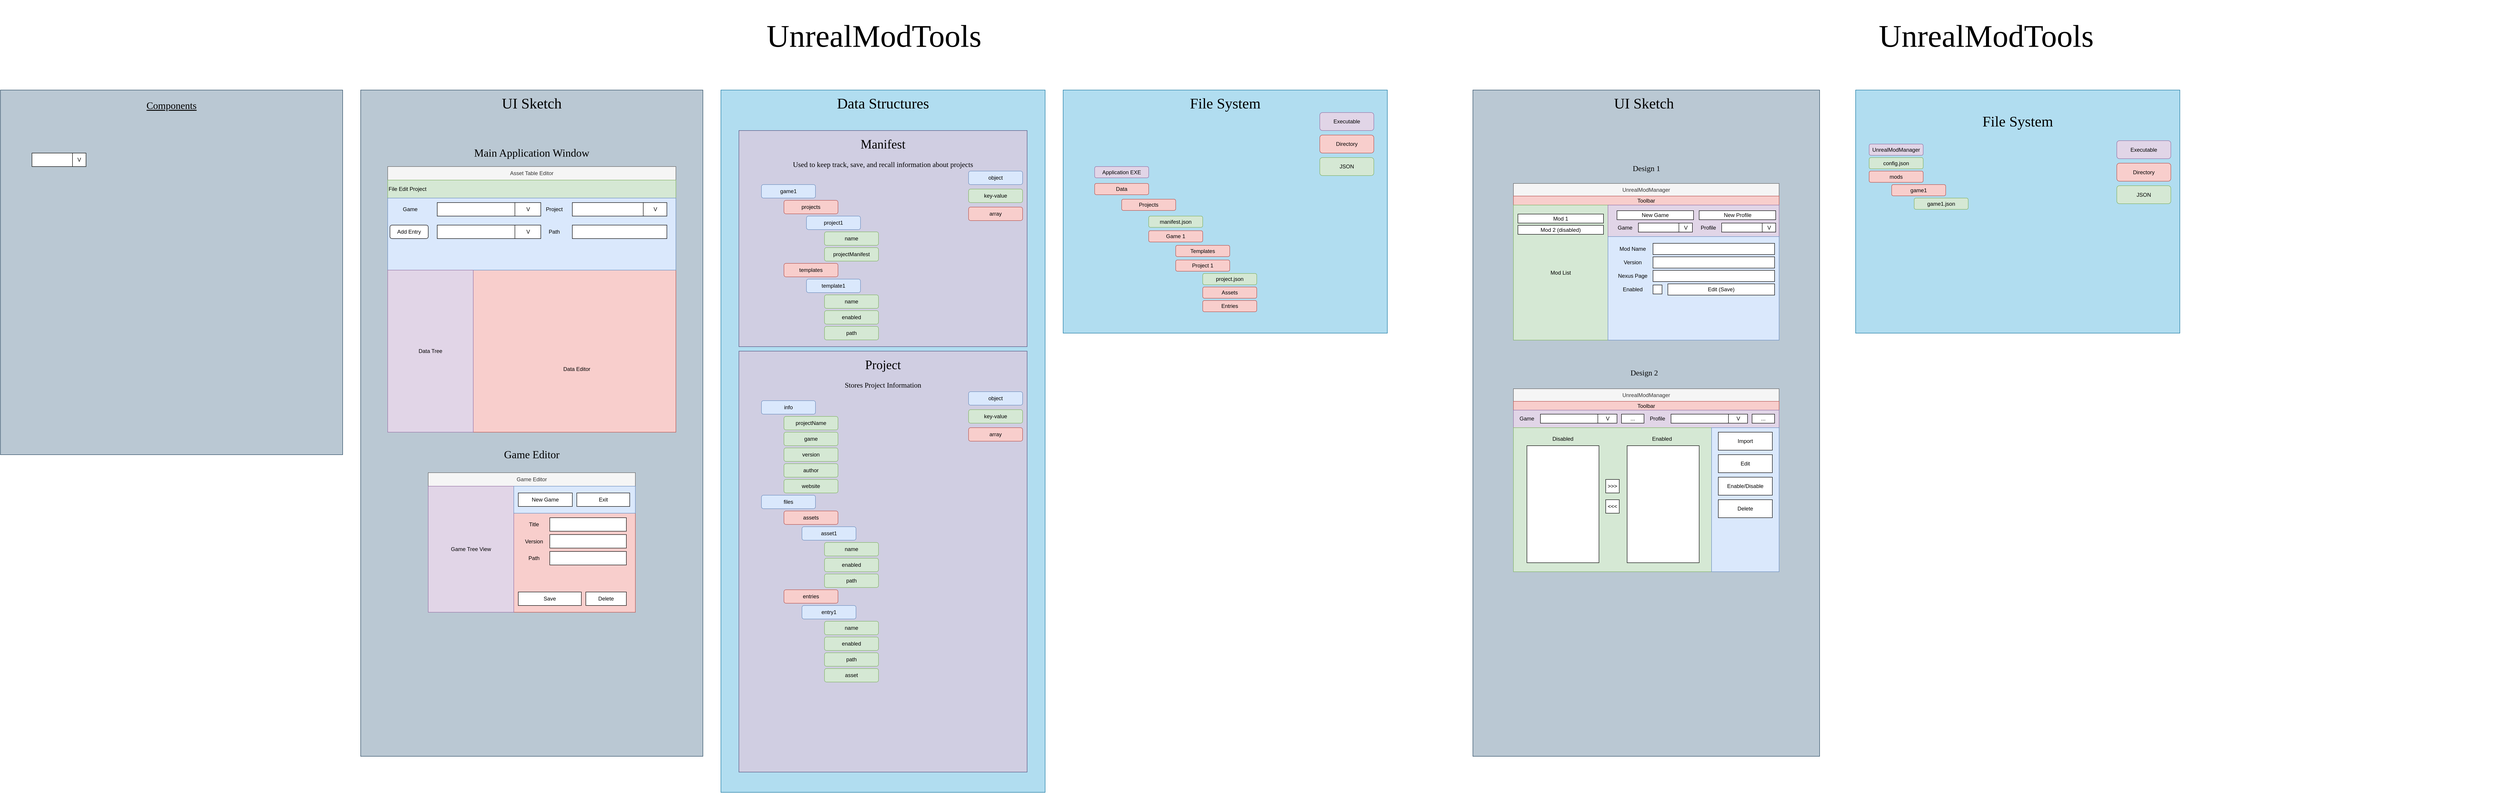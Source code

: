 <mxfile version="28.0.4">
  <diagram name="Page-1" id="VzTkRJVZqyoS9abhufmP">
    <mxGraphModel dx="2528" dy="1984" grid="1" gridSize="10" guides="1" tooltips="1" connect="1" arrows="1" fold="1" page="1" pageScale="1" pageWidth="850" pageHeight="1100" math="0" shadow="0">
      <root>
        <mxCell id="0" />
        <mxCell id="1" parent="0" />
        <mxCell id="ZPDHwGb2gUlAKi-0C_dS-61" value="" style="rounded=0;whiteSpace=wrap;html=1;fillColor=#bac8d3;strokeColor=#23445d;" parent="1" vertex="1">
          <mxGeometry x="-720" y="-40" width="760" height="810" as="geometry" />
        </mxCell>
        <mxCell id="LlEfA--5SufR63MY19yz-38" value="" style="rounded=0;whiteSpace=wrap;html=1;fillColor=#b1ddf0;strokeColor=#10739e;" parent="1" vertex="1">
          <mxGeometry x="880" y="-40" width="720" height="1560" as="geometry" />
        </mxCell>
        <mxCell id="LlEfA--5SufR63MY19yz-39" value="" style="rounded=0;whiteSpace=wrap;html=1;fillColor=#bac8d3;strokeColor=#23445d;" parent="1" vertex="1">
          <mxGeometry x="80" y="-40" width="760" height="1480" as="geometry" />
        </mxCell>
        <mxCell id="LlEfA--5SufR63MY19yz-2" value="" style="rounded=0;whiteSpace=wrap;html=1;fillColor=#f8cecc;strokeColor=#b85450;" parent="1" vertex="1">
          <mxGeometry x="140" y="160" width="640" height="560" as="geometry" />
        </mxCell>
        <mxCell id="LlEfA--5SufR63MY19yz-3" value="Asset Table Editor" style="rounded=0;whiteSpace=wrap;html=1;fillColor=#f5f5f5;fontColor=#333333;strokeColor=#666666;" parent="1" vertex="1">
          <mxGeometry x="140" y="130" width="640" height="30" as="geometry" />
        </mxCell>
        <mxCell id="LlEfA--5SufR63MY19yz-4" value="File Edit Project" style="rounded=0;whiteSpace=wrap;html=1;align=left;fillColor=#d5e8d4;strokeColor=#82b366;" parent="1" vertex="1">
          <mxGeometry x="140" y="160" width="640" height="40" as="geometry" />
        </mxCell>
        <mxCell id="LlEfA--5SufR63MY19yz-5" value="" style="rounded=0;whiteSpace=wrap;html=1;fillColor=#dae8fc;strokeColor=#6c8ebf;" parent="1" vertex="1">
          <mxGeometry x="140" y="200" width="640" height="160" as="geometry" />
        </mxCell>
        <mxCell id="LlEfA--5SufR63MY19yz-7" value="" style="rounded=0;whiteSpace=wrap;html=1;fillColor=#e1d5e7;strokeColor=#9673a6;" parent="1" vertex="1">
          <mxGeometry x="140" y="360" width="190" height="360" as="geometry" />
        </mxCell>
        <mxCell id="LlEfA--5SufR63MY19yz-8" value="Data Editor" style="text;html=1;align=center;verticalAlign=middle;whiteSpace=wrap;rounded=0;" parent="1" vertex="1">
          <mxGeometry x="500" y="565" width="120" height="30" as="geometry" />
        </mxCell>
        <mxCell id="LlEfA--5SufR63MY19yz-9" value="&lt;div&gt;Data Tree&lt;/div&gt;" style="text;html=1;align=center;verticalAlign=middle;whiteSpace=wrap;rounded=0;" parent="1" vertex="1">
          <mxGeometry x="175" y="525" width="120" height="30" as="geometry" />
        </mxCell>
        <mxCell id="LlEfA--5SufR63MY19yz-11" value="Game" style="text;html=1;align=center;verticalAlign=middle;whiteSpace=wrap;rounded=0;" parent="1" vertex="1">
          <mxGeometry x="140" y="210" width="100" height="30" as="geometry" />
        </mxCell>
        <mxCell id="LlEfA--5SufR63MY19yz-16" value="" style="group" parent="1" vertex="1" connectable="0">
          <mxGeometry x="250" y="210" width="230" height="30" as="geometry" />
        </mxCell>
        <mxCell id="LlEfA--5SufR63MY19yz-14" value="" style="rounded=0;whiteSpace=wrap;html=1;" parent="LlEfA--5SufR63MY19yz-16" vertex="1">
          <mxGeometry width="230" height="30" as="geometry" />
        </mxCell>
        <mxCell id="LlEfA--5SufR63MY19yz-15" value="V" style="rounded=0;whiteSpace=wrap;html=1;" parent="LlEfA--5SufR63MY19yz-16" vertex="1">
          <mxGeometry x="172.5" width="57.5" height="30" as="geometry" />
        </mxCell>
        <mxCell id="LlEfA--5SufR63MY19yz-17" value="" style="group" parent="1" vertex="1" connectable="0">
          <mxGeometry x="-650" y="100" width="120" height="30" as="geometry" />
        </mxCell>
        <mxCell id="LlEfA--5SufR63MY19yz-12" value="" style="rounded=0;whiteSpace=wrap;html=1;" parent="LlEfA--5SufR63MY19yz-17" vertex="1">
          <mxGeometry width="120" height="30" as="geometry" />
        </mxCell>
        <mxCell id="LlEfA--5SufR63MY19yz-13" value="V" style="rounded=0;whiteSpace=wrap;html=1;" parent="LlEfA--5SufR63MY19yz-17" vertex="1">
          <mxGeometry x="90" width="30" height="30" as="geometry" />
        </mxCell>
        <mxCell id="LlEfA--5SufR63MY19yz-19" value="Add Entry" style="rounded=1;whiteSpace=wrap;html=1;" parent="1" vertex="1">
          <mxGeometry x="145" y="260" width="85" height="30" as="geometry" />
        </mxCell>
        <mxCell id="LlEfA--5SufR63MY19yz-25" value="Project" style="text;html=1;align=center;verticalAlign=middle;whiteSpace=wrap;rounded=0;" parent="1" vertex="1">
          <mxGeometry x="460" y="210" width="100" height="30" as="geometry" />
        </mxCell>
        <mxCell id="LlEfA--5SufR63MY19yz-26" value="" style="group" parent="1" vertex="1" connectable="0">
          <mxGeometry x="550" y="210" width="210" height="30" as="geometry" />
        </mxCell>
        <mxCell id="LlEfA--5SufR63MY19yz-27" value="" style="rounded=0;whiteSpace=wrap;html=1;" parent="LlEfA--5SufR63MY19yz-26" vertex="1">
          <mxGeometry width="210" height="30" as="geometry" />
        </mxCell>
        <mxCell id="LlEfA--5SufR63MY19yz-28" value="V" style="rounded=0;whiteSpace=wrap;html=1;" parent="LlEfA--5SufR63MY19yz-26" vertex="1">
          <mxGeometry x="157.5" width="52.5" height="30" as="geometry" />
        </mxCell>
        <mxCell id="LlEfA--5SufR63MY19yz-30" value="" style="group" parent="1" vertex="1" connectable="0">
          <mxGeometry x="250" y="260" width="230" height="30" as="geometry" />
        </mxCell>
        <mxCell id="LlEfA--5SufR63MY19yz-31" value="" style="rounded=0;whiteSpace=wrap;html=1;" parent="LlEfA--5SufR63MY19yz-30" vertex="1">
          <mxGeometry width="230" height="30" as="geometry" />
        </mxCell>
        <mxCell id="LlEfA--5SufR63MY19yz-32" value="V" style="rounded=0;whiteSpace=wrap;html=1;" parent="LlEfA--5SufR63MY19yz-30" vertex="1">
          <mxGeometry x="172.5" width="57.5" height="30" as="geometry" />
        </mxCell>
        <mxCell id="LlEfA--5SufR63MY19yz-33" value="" style="rounded=0;whiteSpace=wrap;html=1;" parent="1" vertex="1">
          <mxGeometry x="550" y="260" width="210" height="30" as="geometry" />
        </mxCell>
        <mxCell id="LlEfA--5SufR63MY19yz-34" value="Path" style="text;html=1;align=center;verticalAlign=middle;whiteSpace=wrap;rounded=0;" parent="1" vertex="1">
          <mxGeometry x="460" y="260" width="100" height="30" as="geometry" />
        </mxCell>
        <mxCell id="LlEfA--5SufR63MY19yz-35" value="UI Sketch" style="text;html=1;align=center;verticalAlign=middle;whiteSpace=wrap;rounded=0;fontSize=33;fontFamily=Verdana;fontStyle=0" parent="1" vertex="1">
          <mxGeometry x="80" y="-40" width="760" height="60" as="geometry" />
        </mxCell>
        <mxCell id="LlEfA--5SufR63MY19yz-36" value="Components" style="text;html=1;align=center;verticalAlign=middle;whiteSpace=wrap;rounded=0;fontFamily=Verdana;fontSize=22;fontStyle=4" parent="1" vertex="1">
          <mxGeometry x="-720" y="-40" width="760" height="70" as="geometry" />
        </mxCell>
        <mxCell id="LlEfA--5SufR63MY19yz-37" value="Data Structures" style="text;html=1;align=center;verticalAlign=middle;whiteSpace=wrap;rounded=0;fontSize=33;fontFamily=Verdana;fontStyle=0" parent="1" vertex="1">
          <mxGeometry x="880" y="-40" width="720" height="60" as="geometry" />
        </mxCell>
        <mxCell id="LlEfA--5SufR63MY19yz-40" value="Main Application Window" style="text;html=1;align=center;verticalAlign=middle;whiteSpace=wrap;rounded=0;fontSize=24;fontFamily=Verdana;fontStyle=0" parent="1" vertex="1">
          <mxGeometry x="80" y="70" width="760" height="60" as="geometry" />
        </mxCell>
        <mxCell id="LlEfA--5SufR63MY19yz-42" value="" style="rounded=0;whiteSpace=wrap;html=1;fillColor=#d0cee2;strokeColor=#56517e;" parent="1" vertex="1">
          <mxGeometry x="920" y="50" width="640" height="480" as="geometry" />
        </mxCell>
        <mxCell id="LlEfA--5SufR63MY19yz-43" value="Manifest" style="text;html=1;align=center;verticalAlign=middle;whiteSpace=wrap;rounded=0;fontSize=28;fontFamily=Verdana;fontStyle=0" parent="1" vertex="1">
          <mxGeometry x="920" y="50" width="640" height="60" as="geometry" />
        </mxCell>
        <mxCell id="LlEfA--5SufR63MY19yz-44" value="Used to keep track, save, and recall information about projects" style="text;html=1;align=center;verticalAlign=middle;whiteSpace=wrap;rounded=0;fontFamily=Verdana;fontSize=16;" parent="1" vertex="1">
          <mxGeometry x="920" y="110" width="640" height="30" as="geometry" />
        </mxCell>
        <mxCell id="LlEfA--5SufR63MY19yz-59" value="" style="rounded=0;whiteSpace=wrap;html=1;fillColor=#b1ddf0;strokeColor=#10739e;" parent="1" vertex="1">
          <mxGeometry x="1640" y="-40" width="720" height="540" as="geometry" />
        </mxCell>
        <mxCell id="LlEfA--5SufR63MY19yz-60" value="File System" style="text;html=1;align=center;verticalAlign=middle;whiteSpace=wrap;rounded=0;fontSize=33;fontFamily=Verdana;fontStyle=0" parent="1" vertex="1">
          <mxGeometry x="1640" y="-40" width="720" height="60" as="geometry" />
        </mxCell>
        <mxCell id="LlEfA--5SufR63MY19yz-66" value="Application EXE" style="rounded=1;whiteSpace=wrap;html=1;fillColor=#e1d5e7;strokeColor=#9673a6;" parent="1" vertex="1">
          <mxGeometry x="1710" y="130" width="120" height="25" as="geometry" />
        </mxCell>
        <mxCell id="LlEfA--5SufR63MY19yz-67" value="Data" style="rounded=1;whiteSpace=wrap;html=1;fillColor=#f8cecc;strokeColor=#b85450;" parent="1" vertex="1">
          <mxGeometry x="1710" y="167.5" width="120" height="25" as="geometry" />
        </mxCell>
        <mxCell id="LlEfA--5SufR63MY19yz-68" value="Projects" style="rounded=1;whiteSpace=wrap;html=1;fillColor=#f8cecc;strokeColor=#b85450;" parent="1" vertex="1">
          <mxGeometry x="1770" y="202.5" width="120" height="25" as="geometry" />
        </mxCell>
        <mxCell id="LlEfA--5SufR63MY19yz-69" value="Game 1" style="rounded=1;whiteSpace=wrap;html=1;fillColor=#f8cecc;strokeColor=#b85450;" parent="1" vertex="1">
          <mxGeometry x="1830" y="272.5" width="120" height="25" as="geometry" />
        </mxCell>
        <mxCell id="LlEfA--5SufR63MY19yz-70" value="Project 1" style="rounded=1;whiteSpace=wrap;html=1;fillColor=#f8cecc;strokeColor=#b85450;" parent="1" vertex="1">
          <mxGeometry x="1890" y="337.5" width="120" height="25" as="geometry" />
        </mxCell>
        <mxCell id="LlEfA--5SufR63MY19yz-75" value="manifest.json" style="rounded=1;whiteSpace=wrap;html=1;fillColor=#d5e8d4;strokeColor=#82b366;" parent="1" vertex="1">
          <mxGeometry x="1830" y="240" width="120" height="25" as="geometry" />
        </mxCell>
        <mxCell id="LlEfA--5SufR63MY19yz-76" value="Directory" style="rounded=1;whiteSpace=wrap;html=1;fillColor=#f8cecc;strokeColor=#b85450;" parent="1" vertex="1">
          <mxGeometry x="2210" y="60" width="120" height="40" as="geometry" />
        </mxCell>
        <mxCell id="LlEfA--5SufR63MY19yz-77" value="JSON" style="rounded=1;whiteSpace=wrap;html=1;fillColor=#d5e8d4;strokeColor=#82b366;" parent="1" vertex="1">
          <mxGeometry x="2210" y="110" width="120" height="40" as="geometry" />
        </mxCell>
        <mxCell id="LlEfA--5SufR63MY19yz-78" value="Executable" style="rounded=1;whiteSpace=wrap;html=1;fillColor=#e1d5e7;strokeColor=#9673a6;" parent="1" vertex="1">
          <mxGeometry x="2210" y="10" width="120" height="40" as="geometry" />
        </mxCell>
        <mxCell id="LlEfA--5SufR63MY19yz-79" value="Assets" style="rounded=1;whiteSpace=wrap;html=1;fillColor=#f8cecc;strokeColor=#b85450;" parent="1" vertex="1">
          <mxGeometry x="1950" y="397.5" width="120" height="25" as="geometry" />
        </mxCell>
        <mxCell id="LlEfA--5SufR63MY19yz-80" value="Entries" style="rounded=1;whiteSpace=wrap;html=1;fillColor=#f8cecc;strokeColor=#b85450;" parent="1" vertex="1">
          <mxGeometry x="1950" y="427.5" width="120" height="25" as="geometry" />
        </mxCell>
        <mxCell id="LlEfA--5SufR63MY19yz-81" value="project.json" style="rounded=1;whiteSpace=wrap;html=1;fillColor=#d5e8d4;strokeColor=#82b366;" parent="1" vertex="1">
          <mxGeometry x="1950" y="367.5" width="120" height="25" as="geometry" />
        </mxCell>
        <mxCell id="LlEfA--5SufR63MY19yz-94" value="Templates" style="rounded=1;whiteSpace=wrap;html=1;fillColor=#f8cecc;strokeColor=#b85450;" parent="1" vertex="1">
          <mxGeometry x="1890" y="305" width="120" height="25" as="geometry" />
        </mxCell>
        <mxCell id="ZPDHwGb2gUlAKi-0C_dS-6" value="" style="rounded=0;whiteSpace=wrap;html=1;fillColor=#d0cee2;strokeColor=#56517e;" parent="1" vertex="1">
          <mxGeometry x="920" y="540" width="640" height="935" as="geometry" />
        </mxCell>
        <mxCell id="ZPDHwGb2gUlAKi-0C_dS-7" value="Project" style="text;html=1;align=center;verticalAlign=middle;whiteSpace=wrap;rounded=0;fontSize=28;fontFamily=Verdana;fontStyle=0" parent="1" vertex="1">
          <mxGeometry x="920" y="540" width="640" height="60" as="geometry" />
        </mxCell>
        <mxCell id="ZPDHwGb2gUlAKi-0C_dS-8" value="Stores Project Information" style="text;html=1;align=center;verticalAlign=middle;whiteSpace=wrap;rounded=0;fontFamily=Verdana;fontSize=16;" parent="1" vertex="1">
          <mxGeometry x="920" y="600" width="640" height="30" as="geometry" />
        </mxCell>
        <mxCell id="ZPDHwGb2gUlAKi-0C_dS-9" value="info" style="rounded=1;whiteSpace=wrap;html=1;fillColor=#dae8fc;strokeColor=#6c8ebf;" parent="1" vertex="1">
          <mxGeometry x="970" y="650" width="120" height="30" as="geometry" />
        </mxCell>
        <mxCell id="ZPDHwGb2gUlAKi-0C_dS-10" value="projectName" style="rounded=1;whiteSpace=wrap;html=1;fillColor=#d5e8d4;strokeColor=#82b366;" parent="1" vertex="1">
          <mxGeometry x="1020" y="685" width="120" height="30" as="geometry" />
        </mxCell>
        <mxCell id="ZPDHwGb2gUlAKi-0C_dS-11" value="game" style="rounded=1;whiteSpace=wrap;html=1;fillColor=#d5e8d4;strokeColor=#82b366;" parent="1" vertex="1">
          <mxGeometry x="1020" y="720" width="120" height="30" as="geometry" />
        </mxCell>
        <mxCell id="ZPDHwGb2gUlAKi-0C_dS-12" value="version" style="rounded=1;whiteSpace=wrap;html=1;fillColor=#d5e8d4;strokeColor=#82b366;" parent="1" vertex="1">
          <mxGeometry x="1020" y="755" width="120" height="30" as="geometry" />
        </mxCell>
        <mxCell id="ZPDHwGb2gUlAKi-0C_dS-13" value="author" style="rounded=1;whiteSpace=wrap;html=1;fillColor=#d5e8d4;strokeColor=#82b366;" parent="1" vertex="1">
          <mxGeometry x="1020" y="790" width="120" height="30" as="geometry" />
        </mxCell>
        <mxCell id="ZPDHwGb2gUlAKi-0C_dS-14" value="website" style="rounded=1;whiteSpace=wrap;html=1;fillColor=#d5e8d4;strokeColor=#82b366;" parent="1" vertex="1">
          <mxGeometry x="1020" y="825" width="120" height="30" as="geometry" />
        </mxCell>
        <mxCell id="ZPDHwGb2gUlAKi-0C_dS-15" value="files" style="rounded=1;whiteSpace=wrap;html=1;fillColor=#dae8fc;strokeColor=#6c8ebf;" parent="1" vertex="1">
          <mxGeometry x="970" y="860" width="120" height="30" as="geometry" />
        </mxCell>
        <mxCell id="ZPDHwGb2gUlAKi-0C_dS-16" value="assets" style="rounded=1;whiteSpace=wrap;html=1;fillColor=#f8cecc;strokeColor=#b85450;" parent="1" vertex="1">
          <mxGeometry x="1020" y="895" width="120" height="30" as="geometry" />
        </mxCell>
        <mxCell id="ZPDHwGb2gUlAKi-0C_dS-17" value="asset1" style="rounded=1;whiteSpace=wrap;html=1;fillColor=#dae8fc;strokeColor=#6c8ebf;" parent="1" vertex="1">
          <mxGeometry x="1060" y="930" width="120" height="30" as="geometry" />
        </mxCell>
        <mxCell id="ZPDHwGb2gUlAKi-0C_dS-18" value="name" style="rounded=1;whiteSpace=wrap;html=1;fillColor=#d5e8d4;strokeColor=#82b366;" parent="1" vertex="1">
          <mxGeometry x="1110" y="965" width="120" height="30" as="geometry" />
        </mxCell>
        <mxCell id="ZPDHwGb2gUlAKi-0C_dS-19" value="enabled" style="rounded=1;whiteSpace=wrap;html=1;fillColor=#d5e8d4;strokeColor=#82b366;" parent="1" vertex="1">
          <mxGeometry x="1110" y="1000" width="120" height="30" as="geometry" />
        </mxCell>
        <mxCell id="ZPDHwGb2gUlAKi-0C_dS-20" value="path" style="rounded=1;whiteSpace=wrap;html=1;fillColor=#d5e8d4;strokeColor=#82b366;" parent="1" vertex="1">
          <mxGeometry x="1110" y="1035" width="120" height="30" as="geometry" />
        </mxCell>
        <mxCell id="ZPDHwGb2gUlAKi-0C_dS-21" value="entries" style="rounded=1;whiteSpace=wrap;html=1;fillColor=#f8cecc;strokeColor=#b85450;" parent="1" vertex="1">
          <mxGeometry x="1020" y="1070" width="120" height="30" as="geometry" />
        </mxCell>
        <mxCell id="ZPDHwGb2gUlAKi-0C_dS-22" value="entry1" style="rounded=1;whiteSpace=wrap;html=1;fillColor=#dae8fc;strokeColor=#6c8ebf;" parent="1" vertex="1">
          <mxGeometry x="1060" y="1105" width="120" height="30" as="geometry" />
        </mxCell>
        <mxCell id="ZPDHwGb2gUlAKi-0C_dS-23" value="name" style="rounded=1;whiteSpace=wrap;html=1;fillColor=#d5e8d4;strokeColor=#82b366;" parent="1" vertex="1">
          <mxGeometry x="1110" y="1140" width="120" height="30" as="geometry" />
        </mxCell>
        <mxCell id="ZPDHwGb2gUlAKi-0C_dS-24" value="enabled" style="rounded=1;whiteSpace=wrap;html=1;fillColor=#d5e8d4;strokeColor=#82b366;" parent="1" vertex="1">
          <mxGeometry x="1110" y="1175" width="120" height="30" as="geometry" />
        </mxCell>
        <mxCell id="ZPDHwGb2gUlAKi-0C_dS-25" value="path" style="rounded=1;whiteSpace=wrap;html=1;fillColor=#d5e8d4;strokeColor=#82b366;" parent="1" vertex="1">
          <mxGeometry x="1110" y="1210" width="120" height="30" as="geometry" />
        </mxCell>
        <mxCell id="ZPDHwGb2gUlAKi-0C_dS-26" value="asset" style="rounded=1;whiteSpace=wrap;html=1;fillColor=#d5e8d4;strokeColor=#82b366;" parent="1" vertex="1">
          <mxGeometry x="1110" y="1245" width="120" height="30" as="geometry" />
        </mxCell>
        <mxCell id="ZPDHwGb2gUlAKi-0C_dS-27" value="object" style="rounded=1;whiteSpace=wrap;html=1;fillColor=#dae8fc;strokeColor=#6c8ebf;" parent="1" vertex="1">
          <mxGeometry x="1430" y="630" width="120" height="30" as="geometry" />
        </mxCell>
        <mxCell id="ZPDHwGb2gUlAKi-0C_dS-28" value="key-value" style="rounded=1;whiteSpace=wrap;html=1;fillColor=#d5e8d4;strokeColor=#82b366;" parent="1" vertex="1">
          <mxGeometry x="1430" y="670" width="120" height="30" as="geometry" />
        </mxCell>
        <mxCell id="ZPDHwGb2gUlAKi-0C_dS-29" value="array" style="rounded=1;whiteSpace=wrap;html=1;fillColor=#f8cecc;strokeColor=#b85450;" parent="1" vertex="1">
          <mxGeometry x="1430" y="710" width="120" height="30" as="geometry" />
        </mxCell>
        <mxCell id="ZPDHwGb2gUlAKi-0C_dS-30" value="object" style="rounded=1;whiteSpace=wrap;html=1;fillColor=#dae8fc;strokeColor=#6c8ebf;" parent="1" vertex="1">
          <mxGeometry x="1430" y="140" width="120" height="30" as="geometry" />
        </mxCell>
        <mxCell id="ZPDHwGb2gUlAKi-0C_dS-31" value="key-value" style="rounded=1;whiteSpace=wrap;html=1;fillColor=#d5e8d4;strokeColor=#82b366;" parent="1" vertex="1">
          <mxGeometry x="1430" y="180" width="120" height="30" as="geometry" />
        </mxCell>
        <mxCell id="ZPDHwGb2gUlAKi-0C_dS-32" value="array" style="rounded=1;whiteSpace=wrap;html=1;fillColor=#f8cecc;strokeColor=#b85450;" parent="1" vertex="1">
          <mxGeometry x="1430" y="220" width="120" height="30" as="geometry" />
        </mxCell>
        <mxCell id="ZPDHwGb2gUlAKi-0C_dS-33" value="game1" style="rounded=1;whiteSpace=wrap;html=1;fillColor=#dae8fc;strokeColor=#6c8ebf;" parent="1" vertex="1">
          <mxGeometry x="970" y="170" width="120" height="30" as="geometry" />
        </mxCell>
        <mxCell id="ZPDHwGb2gUlAKi-0C_dS-34" value="projects" style="rounded=1;whiteSpace=wrap;html=1;fillColor=#f8cecc;strokeColor=#b85450;" parent="1" vertex="1">
          <mxGeometry x="1020" y="205" width="120" height="30" as="geometry" />
        </mxCell>
        <mxCell id="ZPDHwGb2gUlAKi-0C_dS-35" value="project1" style="rounded=1;whiteSpace=wrap;html=1;fillColor=#dae8fc;strokeColor=#6c8ebf;" parent="1" vertex="1">
          <mxGeometry x="1070" y="240" width="120" height="30" as="geometry" />
        </mxCell>
        <mxCell id="ZPDHwGb2gUlAKi-0C_dS-36" value="name" style="rounded=1;whiteSpace=wrap;html=1;fillColor=#d5e8d4;strokeColor=#82b366;" parent="1" vertex="1">
          <mxGeometry x="1110" y="275" width="120" height="30" as="geometry" />
        </mxCell>
        <mxCell id="ZPDHwGb2gUlAKi-0C_dS-37" value="projectManifest" style="rounded=1;whiteSpace=wrap;html=1;fillColor=#d5e8d4;strokeColor=#82b366;" parent="1" vertex="1">
          <mxGeometry x="1110" y="310" width="120" height="30" as="geometry" />
        </mxCell>
        <mxCell id="ZPDHwGb2gUlAKi-0C_dS-62" value="templates" style="rounded=1;whiteSpace=wrap;html=1;fillColor=#f8cecc;strokeColor=#b85450;" parent="1" vertex="1">
          <mxGeometry x="1020" y="345" width="120" height="30" as="geometry" />
        </mxCell>
        <mxCell id="ZPDHwGb2gUlAKi-0C_dS-63" value="name" style="rounded=1;whiteSpace=wrap;html=1;fillColor=#d5e8d4;strokeColor=#82b366;" parent="1" vertex="1">
          <mxGeometry x="1110" y="415" width="120" height="30" as="geometry" />
        </mxCell>
        <mxCell id="ZPDHwGb2gUlAKi-0C_dS-64" value="template1" style="rounded=1;whiteSpace=wrap;html=1;fillColor=#dae8fc;strokeColor=#6c8ebf;" parent="1" vertex="1">
          <mxGeometry x="1070" y="380" width="120" height="30" as="geometry" />
        </mxCell>
        <mxCell id="ZPDHwGb2gUlAKi-0C_dS-65" value="enabled" style="rounded=1;whiteSpace=wrap;html=1;fillColor=#d5e8d4;strokeColor=#82b366;" parent="1" vertex="1">
          <mxGeometry x="1110" y="450" width="120" height="30" as="geometry" />
        </mxCell>
        <mxCell id="ZPDHwGb2gUlAKi-0C_dS-66" value="path" style="rounded=1;whiteSpace=wrap;html=1;fillColor=#d5e8d4;strokeColor=#82b366;" parent="1" vertex="1">
          <mxGeometry x="1110" y="485" width="120" height="30" as="geometry" />
        </mxCell>
        <mxCell id="ZPDHwGb2gUlAKi-0C_dS-67" value="Game Editor" style="text;html=1;align=center;verticalAlign=middle;whiteSpace=wrap;rounded=0;fontSize=24;fontFamily=Verdana;fontStyle=0" parent="1" vertex="1">
          <mxGeometry x="80" y="740" width="760" height="60" as="geometry" />
        </mxCell>
        <mxCell id="ZPDHwGb2gUlAKi-0C_dS-68" value="" style="rounded=0;whiteSpace=wrap;html=1;fillColor=#f8cecc;strokeColor=#b85450;" parent="1" vertex="1">
          <mxGeometry x="230" y="840" width="460" height="280" as="geometry" />
        </mxCell>
        <mxCell id="ZPDHwGb2gUlAKi-0C_dS-69" value="Game Editor" style="rounded=0;whiteSpace=wrap;html=1;fillColor=#f5f5f5;fontColor=#333333;strokeColor=#666666;" parent="1" vertex="1">
          <mxGeometry x="230" y="810" width="460" height="30" as="geometry" />
        </mxCell>
        <mxCell id="ZPDHwGb2gUlAKi-0C_dS-75" value="Game Tree View" style="rounded=0;whiteSpace=wrap;html=1;fillColor=#e1d5e7;strokeColor=#9673a6;" parent="1" vertex="1">
          <mxGeometry x="230" y="840" width="190" height="280" as="geometry" />
        </mxCell>
        <mxCell id="ZPDHwGb2gUlAKi-0C_dS-79" value="" style="rounded=0;whiteSpace=wrap;html=1;fillColor=#dae8fc;strokeColor=#6c8ebf;" parent="1" vertex="1">
          <mxGeometry x="420" y="840" width="270" height="60" as="geometry" />
        </mxCell>
        <mxCell id="ZPDHwGb2gUlAKi-0C_dS-76" value="New Game" style="rounded=0;whiteSpace=wrap;html=1;" parent="1" vertex="1">
          <mxGeometry x="430" y="855" width="120" height="30" as="geometry" />
        </mxCell>
        <mxCell id="ZPDHwGb2gUlAKi-0C_dS-77" value="Save" style="rounded=0;whiteSpace=wrap;html=1;" parent="1" vertex="1">
          <mxGeometry x="430" y="1075" width="140" height="30" as="geometry" />
        </mxCell>
        <mxCell id="ZPDHwGb2gUlAKi-0C_dS-78" value="Delete" style="rounded=0;whiteSpace=wrap;html=1;" parent="1" vertex="1">
          <mxGeometry x="580" y="1075" width="90" height="30" as="geometry" />
        </mxCell>
        <mxCell id="ZPDHwGb2gUlAKi-0C_dS-80" value="" style="rounded=0;whiteSpace=wrap;html=1;" parent="1" vertex="1">
          <mxGeometry x="500" y="910" width="170" height="30" as="geometry" />
        </mxCell>
        <mxCell id="ZPDHwGb2gUlAKi-0C_dS-81" value="Title" style="text;html=1;align=center;verticalAlign=middle;whiteSpace=wrap;rounded=0;" parent="1" vertex="1">
          <mxGeometry x="430" y="910" width="70" height="30" as="geometry" />
        </mxCell>
        <mxCell id="ZPDHwGb2gUlAKi-0C_dS-82" value="" style="rounded=0;whiteSpace=wrap;html=1;" parent="1" vertex="1">
          <mxGeometry x="500" y="947.5" width="170" height="30" as="geometry" />
        </mxCell>
        <mxCell id="ZPDHwGb2gUlAKi-0C_dS-83" value="Version" style="text;html=1;align=center;verticalAlign=middle;whiteSpace=wrap;rounded=0;" parent="1" vertex="1">
          <mxGeometry x="430" y="947.5" width="70" height="30" as="geometry" />
        </mxCell>
        <mxCell id="ZPDHwGb2gUlAKi-0C_dS-84" value="" style="rounded=0;whiteSpace=wrap;html=1;" parent="1" vertex="1">
          <mxGeometry x="500" y="985" width="170" height="30" as="geometry" />
        </mxCell>
        <mxCell id="ZPDHwGb2gUlAKi-0C_dS-85" value="Path" style="text;html=1;align=center;verticalAlign=middle;whiteSpace=wrap;rounded=0;" parent="1" vertex="1">
          <mxGeometry x="430" y="985" width="70" height="30" as="geometry" />
        </mxCell>
        <mxCell id="ZPDHwGb2gUlAKi-0C_dS-86" value="Exit" style="rounded=0;whiteSpace=wrap;html=1;" parent="1" vertex="1">
          <mxGeometry x="560" y="855" width="117.5" height="30" as="geometry" />
        </mxCell>
        <mxCell id="6EVq4NqDMnWMpDFVMhJd-1" value="UnrealModTools" style="text;html=1;align=center;verticalAlign=middle;whiteSpace=wrap;rounded=0;fontSize=70;fontFamily=Verdana;fontStyle=0" vertex="1" parent="1">
          <mxGeometry x="80" y="-240" width="2280" height="160" as="geometry" />
        </mxCell>
        <mxCell id="6EVq4NqDMnWMpDFVMhJd-2" value="UnrealModTools" style="text;html=1;align=center;verticalAlign=middle;whiteSpace=wrap;rounded=0;fontSize=70;fontFamily=Verdana;fontStyle=0" vertex="1" parent="1">
          <mxGeometry x="2550" y="-240" width="2280" height="160" as="geometry" />
        </mxCell>
        <mxCell id="6EVq4NqDMnWMpDFVMhJd-3" value="" style="rounded=0;whiteSpace=wrap;html=1;fillColor=#bac8d3;strokeColor=#23445d;" vertex="1" parent="1">
          <mxGeometry x="2550" y="-40" width="770" height="1480" as="geometry" />
        </mxCell>
        <mxCell id="6EVq4NqDMnWMpDFVMhJd-4" value="UI Sketch" style="text;html=1;align=center;verticalAlign=middle;whiteSpace=wrap;rounded=0;fontSize=33;fontFamily=Verdana;fontStyle=0" vertex="1" parent="1">
          <mxGeometry x="2550" y="-40" width="760" height="60" as="geometry" />
        </mxCell>
        <mxCell id="6EVq4NqDMnWMpDFVMhJd-5" value="" style="rounded=0;whiteSpace=wrap;html=1;" vertex="1" parent="1">
          <mxGeometry x="2640" y="195.5" width="590" height="320" as="geometry" />
        </mxCell>
        <mxCell id="6EVq4NqDMnWMpDFVMhJd-6" value="UnrealModManager" style="rounded=0;whiteSpace=wrap;html=1;fillColor=#f5f5f5;fontColor=#333333;strokeColor=#666666;" vertex="1" parent="1">
          <mxGeometry x="2640" y="167.5" width="590" height="28" as="geometry" />
        </mxCell>
        <mxCell id="6EVq4NqDMnWMpDFVMhJd-7" value="Toolbar" style="rounded=0;whiteSpace=wrap;html=1;fillColor=#f8cecc;strokeColor=#b85450;" vertex="1" parent="1">
          <mxGeometry x="2640" y="195.5" width="590" height="20" as="geometry" />
        </mxCell>
        <mxCell id="6EVq4NqDMnWMpDFVMhJd-8" value="Mod List" style="rounded=0;whiteSpace=wrap;html=1;fillColor=#d5e8d4;strokeColor=#82b366;" vertex="1" parent="1">
          <mxGeometry x="2640" y="215.5" width="210" height="300" as="geometry" />
        </mxCell>
        <mxCell id="6EVq4NqDMnWMpDFVMhJd-10" value="Mod 1" style="rounded=0;whiteSpace=wrap;html=1;" vertex="1" parent="1">
          <mxGeometry x="2650" y="235.5" width="190" height="20" as="geometry" />
        </mxCell>
        <mxCell id="6EVq4NqDMnWMpDFVMhJd-11" value="Mod 2 (disabled)" style="rounded=0;whiteSpace=wrap;html=1;" vertex="1" parent="1">
          <mxGeometry x="2650" y="260.5" width="190" height="20" as="geometry" />
        </mxCell>
        <mxCell id="6EVq4NqDMnWMpDFVMhJd-12" value="" style="rounded=0;whiteSpace=wrap;html=1;fillColor=#e1d5e7;strokeColor=#9673a6;" vertex="1" parent="1">
          <mxGeometry x="2850" y="215.5" width="380" height="70" as="geometry" />
        </mxCell>
        <mxCell id="6EVq4NqDMnWMpDFVMhJd-13" value="" style="group" vertex="1" connectable="0" parent="1">
          <mxGeometry x="2917.5" y="255.5" width="120" height="20" as="geometry" />
        </mxCell>
        <mxCell id="6EVq4NqDMnWMpDFVMhJd-14" value="" style="rounded=0;whiteSpace=wrap;html=1;" vertex="1" parent="6EVq4NqDMnWMpDFVMhJd-13">
          <mxGeometry width="120" height="20" as="geometry" />
        </mxCell>
        <mxCell id="6EVq4NqDMnWMpDFVMhJd-15" value="V" style="rounded=0;whiteSpace=wrap;html=1;" vertex="1" parent="6EVq4NqDMnWMpDFVMhJd-13">
          <mxGeometry x="90" width="30" height="20" as="geometry" />
        </mxCell>
        <mxCell id="6EVq4NqDMnWMpDFVMhJd-17" value="Game" style="text;html=1;align=center;verticalAlign=middle;whiteSpace=wrap;rounded=0;" vertex="1" parent="1">
          <mxGeometry x="2857.5" y="255.5" width="60" height="20" as="geometry" />
        </mxCell>
        <mxCell id="6EVq4NqDMnWMpDFVMhJd-18" value="" style="group" vertex="1" connectable="0" parent="1">
          <mxGeometry x="3102.5" y="255.5" width="120" height="20" as="geometry" />
        </mxCell>
        <mxCell id="6EVq4NqDMnWMpDFVMhJd-19" value="" style="rounded=0;whiteSpace=wrap;html=1;" vertex="1" parent="6EVq4NqDMnWMpDFVMhJd-18">
          <mxGeometry width="120" height="20" as="geometry" />
        </mxCell>
        <mxCell id="6EVq4NqDMnWMpDFVMhJd-20" value="V" style="rounded=0;whiteSpace=wrap;html=1;" vertex="1" parent="6EVq4NqDMnWMpDFVMhJd-18">
          <mxGeometry x="90" width="30" height="20" as="geometry" />
        </mxCell>
        <mxCell id="6EVq4NqDMnWMpDFVMhJd-21" value="Profile" style="text;html=1;align=center;verticalAlign=middle;whiteSpace=wrap;rounded=0;" vertex="1" parent="1">
          <mxGeometry x="3042.5" y="255.5" width="60" height="20" as="geometry" />
        </mxCell>
        <mxCell id="6EVq4NqDMnWMpDFVMhJd-22" value="" style="rounded=0;whiteSpace=wrap;html=1;fillColor=#dae8fc;strokeColor=#6c8ebf;" vertex="1" parent="1">
          <mxGeometry x="2850" y="285.5" width="380" height="230" as="geometry" />
        </mxCell>
        <mxCell id="6EVq4NqDMnWMpDFVMhJd-24" value="New Game" style="rounded=0;whiteSpace=wrap;html=1;" vertex="1" parent="1">
          <mxGeometry x="2870" y="228" width="170" height="20" as="geometry" />
        </mxCell>
        <mxCell id="6EVq4NqDMnWMpDFVMhJd-25" value="New Profile" style="rounded=0;whiteSpace=wrap;html=1;" vertex="1" parent="1">
          <mxGeometry x="3052.5" y="228" width="170" height="20" as="geometry" />
        </mxCell>
        <mxCell id="6EVq4NqDMnWMpDFVMhJd-26" value="" style="rounded=0;whiteSpace=wrap;html=1;" vertex="1" parent="1">
          <mxGeometry x="2950" y="300.5" width="270" height="25" as="geometry" />
        </mxCell>
        <mxCell id="6EVq4NqDMnWMpDFVMhJd-27" value="" style="rounded=0;whiteSpace=wrap;html=1;" vertex="1" parent="1">
          <mxGeometry x="2950" y="330.5" width="270" height="25" as="geometry" />
        </mxCell>
        <mxCell id="6EVq4NqDMnWMpDFVMhJd-28" value="" style="rounded=0;whiteSpace=wrap;html=1;" vertex="1" parent="1">
          <mxGeometry x="2950" y="360.5" width="270" height="25" as="geometry" />
        </mxCell>
        <mxCell id="6EVq4NqDMnWMpDFVMhJd-29" value="Mod Name" style="text;html=1;align=center;verticalAlign=middle;whiteSpace=wrap;rounded=0;" vertex="1" parent="1">
          <mxGeometry x="2870" y="300.5" width="70" height="25" as="geometry" />
        </mxCell>
        <mxCell id="6EVq4NqDMnWMpDFVMhJd-30" value="Version" style="text;html=1;align=center;verticalAlign=middle;whiteSpace=wrap;rounded=0;" vertex="1" parent="1">
          <mxGeometry x="2870" y="330.5" width="70" height="25" as="geometry" />
        </mxCell>
        <mxCell id="6EVq4NqDMnWMpDFVMhJd-31" value="Nexus Page" style="text;html=1;align=center;verticalAlign=middle;whiteSpace=wrap;rounded=0;" vertex="1" parent="1">
          <mxGeometry x="2870" y="360.5" width="70" height="25" as="geometry" />
        </mxCell>
        <mxCell id="6EVq4NqDMnWMpDFVMhJd-32" value="Enabled" style="text;html=1;align=center;verticalAlign=middle;whiteSpace=wrap;rounded=0;" vertex="1" parent="1">
          <mxGeometry x="2870" y="390.5" width="70" height="25" as="geometry" />
        </mxCell>
        <mxCell id="6EVq4NqDMnWMpDFVMhJd-33" value="" style="rounded=0;whiteSpace=wrap;html=1;" vertex="1" parent="1">
          <mxGeometry x="2950" y="393" width="20" height="20" as="geometry" />
        </mxCell>
        <mxCell id="6EVq4NqDMnWMpDFVMhJd-34" value="Edit (Save)" style="rounded=0;whiteSpace=wrap;html=1;" vertex="1" parent="1">
          <mxGeometry x="2983" y="390.5" width="237" height="25" as="geometry" />
        </mxCell>
        <mxCell id="6EVq4NqDMnWMpDFVMhJd-35" value="" style="rounded=0;whiteSpace=wrap;html=1;fillColor=#b1ddf0;strokeColor=#10739e;" vertex="1" parent="1">
          <mxGeometry x="3400" y="-40" width="720" height="540" as="geometry" />
        </mxCell>
        <mxCell id="6EVq4NqDMnWMpDFVMhJd-36" value="File System" style="text;html=1;align=center;verticalAlign=middle;whiteSpace=wrap;rounded=0;fontSize=33;fontFamily=Verdana;fontStyle=0" vertex="1" parent="1">
          <mxGeometry x="3400" width="720" height="60" as="geometry" />
        </mxCell>
        <mxCell id="6EVq4NqDMnWMpDFVMhJd-41" value="Directory" style="rounded=1;whiteSpace=wrap;html=1;fillColor=#f8cecc;strokeColor=#b85450;" vertex="1" parent="1">
          <mxGeometry x="3980" y="122.5" width="120" height="40" as="geometry" />
        </mxCell>
        <mxCell id="6EVq4NqDMnWMpDFVMhJd-42" value="JSON" style="rounded=1;whiteSpace=wrap;html=1;fillColor=#d5e8d4;strokeColor=#82b366;" vertex="1" parent="1">
          <mxGeometry x="3980" y="172.5" width="120" height="40" as="geometry" />
        </mxCell>
        <mxCell id="6EVq4NqDMnWMpDFVMhJd-43" value="Executable" style="rounded=1;whiteSpace=wrap;html=1;fillColor=#e1d5e7;strokeColor=#9673a6;" vertex="1" parent="1">
          <mxGeometry x="3980" y="72.5" width="120" height="40" as="geometry" />
        </mxCell>
        <mxCell id="6EVq4NqDMnWMpDFVMhJd-44" value="UnrealModManager" style="rounded=1;whiteSpace=wrap;html=1;fillColor=#e1d5e7;strokeColor=#9673a6;" vertex="1" parent="1">
          <mxGeometry x="3430" y="80" width="120" height="25" as="geometry" />
        </mxCell>
        <mxCell id="6EVq4NqDMnWMpDFVMhJd-45" value="config.json" style="rounded=1;whiteSpace=wrap;html=1;fillColor=#d5e8d4;strokeColor=#82b366;" vertex="1" parent="1">
          <mxGeometry x="3430" y="110" width="120" height="25" as="geometry" />
        </mxCell>
        <mxCell id="6EVq4NqDMnWMpDFVMhJd-46" value="mods" style="rounded=1;whiteSpace=wrap;html=1;fillColor=#f8cecc;strokeColor=#b85450;" vertex="1" parent="1">
          <mxGeometry x="3430" y="140" width="120" height="25" as="geometry" />
        </mxCell>
        <mxCell id="6EVq4NqDMnWMpDFVMhJd-48" value="game1" style="rounded=1;whiteSpace=wrap;html=1;fillColor=#f8cecc;strokeColor=#b85450;" vertex="1" parent="1">
          <mxGeometry x="3480" y="170" width="120" height="25" as="geometry" />
        </mxCell>
        <mxCell id="6EVq4NqDMnWMpDFVMhJd-50" value="game1.json" style="rounded=1;whiteSpace=wrap;html=1;fillColor=#d5e8d4;strokeColor=#82b366;" vertex="1" parent="1">
          <mxGeometry x="3530" y="200" width="120" height="25" as="geometry" />
        </mxCell>
        <mxCell id="6EVq4NqDMnWMpDFVMhJd-51" value="Design 1" style="text;html=1;align=center;verticalAlign=middle;whiteSpace=wrap;rounded=0;fontSize=17;fontFamily=Verdana;fontStyle=0" vertex="1" parent="1">
          <mxGeometry x="2737.5" y="105" width="395" height="60" as="geometry" />
        </mxCell>
        <mxCell id="6EVq4NqDMnWMpDFVMhJd-52" value="Design 2" style="text;html=1;align=center;verticalAlign=middle;whiteSpace=wrap;rounded=0;fontSize=17;fontFamily=Verdana;fontStyle=0" vertex="1" parent="1">
          <mxGeometry x="2732.5" y="558.5" width="395" height="60" as="geometry" />
        </mxCell>
        <mxCell id="6EVq4NqDMnWMpDFVMhJd-53" value="UnrealModManager" style="rounded=0;whiteSpace=wrap;html=1;fillColor=#f5f5f5;fontColor=#333333;strokeColor=#666666;" vertex="1" parent="1">
          <mxGeometry x="2640" y="623.5" width="590" height="28" as="geometry" />
        </mxCell>
        <mxCell id="6EVq4NqDMnWMpDFVMhJd-54" value="Toolbar" style="rounded=0;whiteSpace=wrap;html=1;fillColor=#f8cecc;strokeColor=#b85450;" vertex="1" parent="1">
          <mxGeometry x="2640" y="651.5" width="590" height="20" as="geometry" />
        </mxCell>
        <mxCell id="6EVq4NqDMnWMpDFVMhJd-55" value="" style="rounded=0;whiteSpace=wrap;html=1;" vertex="1" parent="1">
          <mxGeometry x="2640" y="671" width="590" height="359" as="geometry" />
        </mxCell>
        <mxCell id="6EVq4NqDMnWMpDFVMhJd-56" value="" style="rounded=0;whiteSpace=wrap;html=1;fillColor=#e1d5e7;strokeColor=#9673a6;" vertex="1" parent="1">
          <mxGeometry x="2640" y="671" width="590" height="39" as="geometry" />
        </mxCell>
        <mxCell id="6EVq4NqDMnWMpDFVMhJd-57" value="" style="group" vertex="1" connectable="0" parent="1">
          <mxGeometry x="2700" y="680" width="170" height="20" as="geometry" />
        </mxCell>
        <mxCell id="6EVq4NqDMnWMpDFVMhJd-58" value="" style="rounded=0;whiteSpace=wrap;html=1;" vertex="1" parent="6EVq4NqDMnWMpDFVMhJd-57">
          <mxGeometry width="170" height="20" as="geometry" />
        </mxCell>
        <mxCell id="6EVq4NqDMnWMpDFVMhJd-59" value="V" style="rounded=0;whiteSpace=wrap;html=1;" vertex="1" parent="6EVq4NqDMnWMpDFVMhJd-57">
          <mxGeometry x="127.5" width="42.5" height="20" as="geometry" />
        </mxCell>
        <mxCell id="6EVq4NqDMnWMpDFVMhJd-60" value="Game" style="text;html=1;align=center;verticalAlign=middle;whiteSpace=wrap;rounded=0;" vertex="1" parent="1">
          <mxGeometry x="2640" y="680" width="60" height="20" as="geometry" />
        </mxCell>
        <mxCell id="6EVq4NqDMnWMpDFVMhJd-61" value="..." style="rounded=0;whiteSpace=wrap;html=1;" vertex="1" parent="1">
          <mxGeometry x="2880" y="680" width="50" height="20" as="geometry" />
        </mxCell>
        <mxCell id="6EVq4NqDMnWMpDFVMhJd-62" value="" style="group" vertex="1" connectable="0" parent="1">
          <mxGeometry x="2990" y="680" width="170" height="20" as="geometry" />
        </mxCell>
        <mxCell id="6EVq4NqDMnWMpDFVMhJd-63" value="" style="rounded=0;whiteSpace=wrap;html=1;" vertex="1" parent="6EVq4NqDMnWMpDFVMhJd-62">
          <mxGeometry width="170" height="20" as="geometry" />
        </mxCell>
        <mxCell id="6EVq4NqDMnWMpDFVMhJd-64" value="V" style="rounded=0;whiteSpace=wrap;html=1;" vertex="1" parent="6EVq4NqDMnWMpDFVMhJd-62">
          <mxGeometry x="127.5" width="42.5" height="20" as="geometry" />
        </mxCell>
        <mxCell id="6EVq4NqDMnWMpDFVMhJd-65" value="Profile" style="text;html=1;align=center;verticalAlign=middle;whiteSpace=wrap;rounded=0;" vertex="1" parent="1">
          <mxGeometry x="2930" y="680" width="60" height="20" as="geometry" />
        </mxCell>
        <mxCell id="6EVq4NqDMnWMpDFVMhJd-66" value="..." style="rounded=0;whiteSpace=wrap;html=1;" vertex="1" parent="1">
          <mxGeometry x="3170" y="680" width="50" height="20" as="geometry" />
        </mxCell>
        <mxCell id="6EVq4NqDMnWMpDFVMhJd-67" value="" style="rounded=0;whiteSpace=wrap;html=1;fillColor=#d5e8d4;strokeColor=#82b366;" vertex="1" parent="1">
          <mxGeometry x="2640" y="710" width="590" height="320" as="geometry" />
        </mxCell>
        <mxCell id="6EVq4NqDMnWMpDFVMhJd-68" value="" style="rounded=0;whiteSpace=wrap;html=1;" vertex="1" parent="1">
          <mxGeometry x="2670" y="750" width="160" height="260" as="geometry" />
        </mxCell>
        <mxCell id="6EVq4NqDMnWMpDFVMhJd-69" value="" style="rounded=0;whiteSpace=wrap;html=1;" vertex="1" parent="1">
          <mxGeometry x="2892.5" y="750" width="160" height="260" as="geometry" />
        </mxCell>
        <mxCell id="6EVq4NqDMnWMpDFVMhJd-70" value="" style="rounded=0;whiteSpace=wrap;html=1;fillColor=#dae8fc;strokeColor=#6c8ebf;" vertex="1" parent="1">
          <mxGeometry x="3080" y="710" width="150" height="320" as="geometry" />
        </mxCell>
        <mxCell id="6EVq4NqDMnWMpDFVMhJd-71" value="Import" style="rounded=0;whiteSpace=wrap;html=1;" vertex="1" parent="1">
          <mxGeometry x="3095" y="720" width="120" height="40" as="geometry" />
        </mxCell>
        <mxCell id="6EVq4NqDMnWMpDFVMhJd-73" value="Edit" style="rounded=0;whiteSpace=wrap;html=1;" vertex="1" parent="1">
          <mxGeometry x="3095" y="770" width="120" height="40" as="geometry" />
        </mxCell>
        <mxCell id="6EVq4NqDMnWMpDFVMhJd-74" value="Enable/Disable" style="rounded=0;whiteSpace=wrap;html=1;" vertex="1" parent="1">
          <mxGeometry x="3095" y="820" width="120" height="40" as="geometry" />
        </mxCell>
        <mxCell id="6EVq4NqDMnWMpDFVMhJd-75" value="Delete" style="rounded=0;whiteSpace=wrap;html=1;" vertex="1" parent="1">
          <mxGeometry x="3095" y="870" width="120" height="40" as="geometry" />
        </mxCell>
        <mxCell id="6EVq4NqDMnWMpDFVMhJd-76" value="Disabled" style="text;html=1;align=center;verticalAlign=middle;whiteSpace=wrap;rounded=0;" vertex="1" parent="1">
          <mxGeometry x="2670" y="720" width="160" height="30" as="geometry" />
        </mxCell>
        <mxCell id="6EVq4NqDMnWMpDFVMhJd-77" value="Enabled" style="text;html=1;align=center;verticalAlign=middle;whiteSpace=wrap;rounded=0;" vertex="1" parent="1">
          <mxGeometry x="2890" y="720" width="160" height="30" as="geometry" />
        </mxCell>
        <mxCell id="6EVq4NqDMnWMpDFVMhJd-78" value="&amp;gt;&amp;gt;&amp;gt;" style="rounded=0;whiteSpace=wrap;html=1;" vertex="1" parent="1">
          <mxGeometry x="2845" y="825" width="30" height="30" as="geometry" />
        </mxCell>
        <mxCell id="6EVq4NqDMnWMpDFVMhJd-79" value="&amp;lt;&amp;lt;&amp;lt;" style="rounded=0;whiteSpace=wrap;html=1;" vertex="1" parent="1">
          <mxGeometry x="2845" y="870" width="30" height="30" as="geometry" />
        </mxCell>
      </root>
    </mxGraphModel>
  </diagram>
</mxfile>
